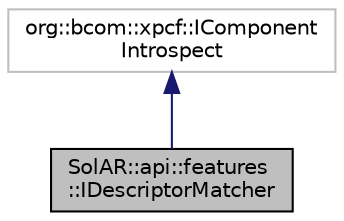 digraph "SolAR::api::features::IDescriptorMatcher"
{
 // LATEX_PDF_SIZE
  edge [fontname="Helvetica",fontsize="10",labelfontname="Helvetica",labelfontsize="10"];
  node [fontname="Helvetica",fontsize="10",shape=record];
  Node1 [label="SolAR::api::features\l::IDescriptorMatcher",height=0.2,width=0.4,color="black", fillcolor="grey75", style="filled", fontcolor="black",tooltip="Matches two sets of descriptors together. UUID: dda38a40-c50a-4e7d-8433-0f04c7c98518 Just implement t..."];
  Node2 -> Node1 [dir="back",color="midnightblue",fontsize="10",style="solid",fontname="Helvetica"];
  Node2 [label="org::bcom::xpcf::IComponent\lIntrospect",height=0.2,width=0.4,color="grey75", fillcolor="white", style="filled",tooltip=" "];
}
